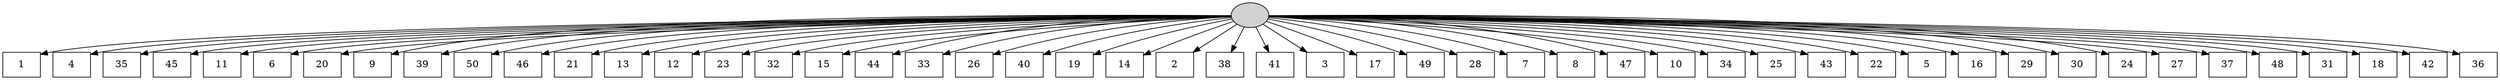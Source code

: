 digraph G {
0[style=filled, fillcolor=grey82, label=""];
1[shape=box,style=filled, fillcolor=white,label="1\n"];
2[shape=box,style=filled, fillcolor=white,label="4\n"];
3[shape=box,style=filled, fillcolor=white,label="35\n"];
4[shape=box,style=filled, fillcolor=white,label="45\n"];
5[shape=box,style=filled, fillcolor=white,label="11\n"];
6[shape=box,style=filled, fillcolor=white,label="6\n"];
7[shape=box,style=filled, fillcolor=white,label="20\n"];
8[shape=box,style=filled, fillcolor=white,label="9\n"];
9[shape=box,style=filled, fillcolor=white,label="39\n"];
10[shape=box,style=filled, fillcolor=white,label="50\n"];
11[shape=box,style=filled, fillcolor=white,label="46\n"];
12[shape=box,style=filled, fillcolor=white,label="21\n"];
13[shape=box,style=filled, fillcolor=white,label="13\n"];
14[shape=box,style=filled, fillcolor=white,label="12\n"];
15[shape=box,style=filled, fillcolor=white,label="23\n"];
16[shape=box,style=filled, fillcolor=white,label="32\n"];
17[shape=box,style=filled, fillcolor=white,label="15\n"];
18[shape=box,style=filled, fillcolor=white,label="44\n"];
19[shape=box,style=filled, fillcolor=white,label="33\n"];
20[shape=box,style=filled, fillcolor=white,label="26\n"];
21[shape=box,style=filled, fillcolor=white,label="40\n"];
22[shape=box,style=filled, fillcolor=white,label="19\n"];
23[shape=box,style=filled, fillcolor=white,label="14\n"];
24[shape=box,style=filled, fillcolor=white,label="2\n"];
25[shape=box,style=filled, fillcolor=white,label="38\n"];
26[shape=box,style=filled, fillcolor=white,label="41\n"];
27[shape=box,style=filled, fillcolor=white,label="3\n"];
28[shape=box,style=filled, fillcolor=white,label="17\n"];
29[shape=box,style=filled, fillcolor=white,label="49\n"];
30[shape=box,style=filled, fillcolor=white,label="28\n"];
31[shape=box,style=filled, fillcolor=white,label="7\n"];
32[shape=box,style=filled, fillcolor=white,label="8\n"];
33[shape=box,style=filled, fillcolor=white,label="47\n"];
34[shape=box,style=filled, fillcolor=white,label="10\n"];
35[shape=box,style=filled, fillcolor=white,label="34\n"];
36[shape=box,style=filled, fillcolor=white,label="25\n"];
37[shape=box,style=filled, fillcolor=white,label="43\n"];
38[shape=box,style=filled, fillcolor=white,label="22\n"];
39[shape=box,style=filled, fillcolor=white,label="5\n"];
40[shape=box,style=filled, fillcolor=white,label="16\n"];
41[shape=box,style=filled, fillcolor=white,label="29\n"];
42[shape=box,style=filled, fillcolor=white,label="30\n"];
43[shape=box,style=filled, fillcolor=white,label="24\n"];
44[shape=box,style=filled, fillcolor=white,label="27\n"];
45[shape=box,style=filled, fillcolor=white,label="37\n"];
46[shape=box,style=filled, fillcolor=white,label="48\n"];
47[shape=box,style=filled, fillcolor=white,label="31\n"];
48[shape=box,style=filled, fillcolor=white,label="18\n"];
49[shape=box,style=filled, fillcolor=white,label="42\n"];
50[shape=box,style=filled, fillcolor=white,label="36\n"];
0->1 ;
0->2 ;
0->3 ;
0->4 ;
0->5 ;
0->6 ;
0->7 ;
0->8 ;
0->9 ;
0->10 ;
0->11 ;
0->12 ;
0->13 ;
0->14 ;
0->15 ;
0->16 ;
0->17 ;
0->18 ;
0->19 ;
0->20 ;
0->21 ;
0->22 ;
0->23 ;
0->24 ;
0->25 ;
0->26 ;
0->27 ;
0->28 ;
0->29 ;
0->30 ;
0->31 ;
0->32 ;
0->33 ;
0->34 ;
0->35 ;
0->36 ;
0->37 ;
0->38 ;
0->39 ;
0->40 ;
0->41 ;
0->42 ;
0->43 ;
0->44 ;
0->45 ;
0->46 ;
0->47 ;
0->48 ;
0->49 ;
0->50 ;
}
